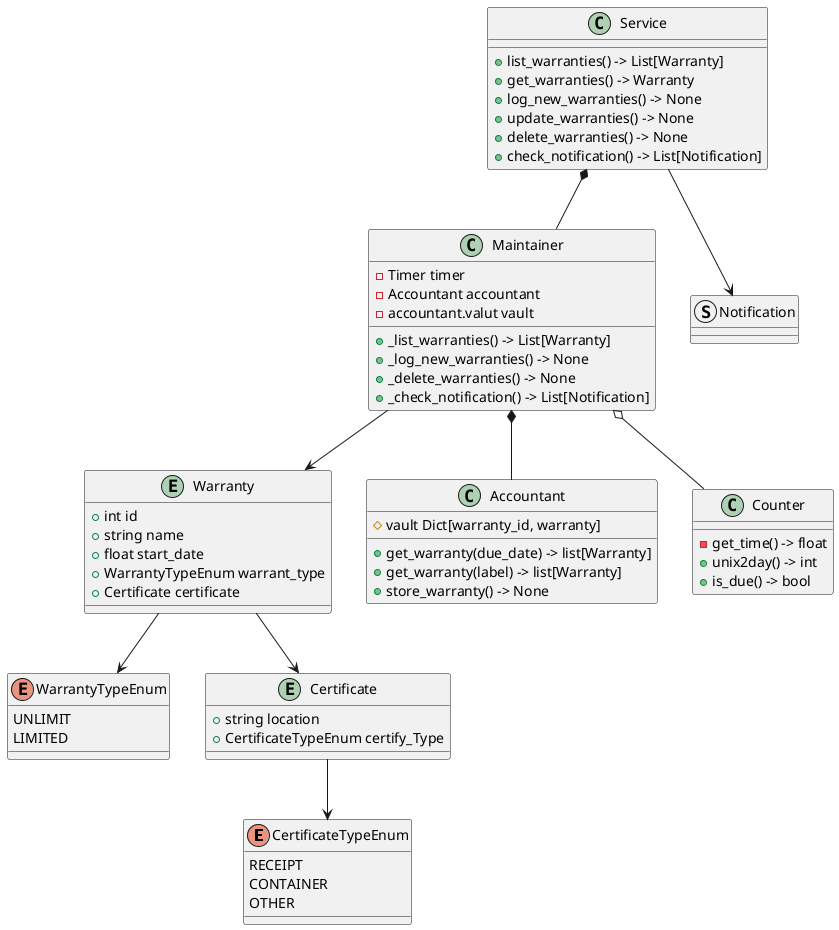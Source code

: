 @startuml warranty_manager
' class testclass{
    '     -private_string: str
    '     +public_string: str
    '     -private_method()
    '     +public_method()
    '
'}
' extension: <|--
' composition *--
' aggregation o--

enum CertificateTypeEnum{
    RECEIPT
    CONTAINER
    OTHER
}

enum WarrantyTypeEnum{
    UNLIMIT
    LIMITED
}

entity Certificate{
    +string location
    +CertificateTypeEnum certify_Type
}

entity Warranty{
    +int id
    +string name
    +float start_date
    +WarrantyTypeEnum warrant_type
    +Certificate certificate
}

class Accountant{
    #vault Dict[warranty_id, warranty]
    +get_warranty(due_date) -> list[Warranty]
    +get_warranty(label) -> list[Warranty]
    +store_warranty() -> None
}

class Counter{
    -get_time() -> float
    +unix2day() -> int
    +is_due() -> bool
}

class Maintainer{
    -Timer timer
    -Accountant accountant
    -accountant.valut vault
    +_list_warranties() -> List[Warranty]
    +_log_new_warranties() -> None
    +_delete_warranties() -> None
    +_check_notification() -> List[Notification]
}

struct Notification{

}

class Service{
    +list_warranties() -> List[Warranty]
    +get_warranties() -> Warranty
    +log_new_warranties() -> None
    +update_warranties() -> None
    +delete_warranties() -> None
    +check_notification() -> List[Notification]
}

Service --> Notification

Certificate --> CertificateTypeEnum
Warranty  --> WarrantyTypeEnum
Warranty --> Certificate
Maintainer --> Warranty

Service *-- Maintainer
Maintainer *-- Accountant
Maintainer o-- Counter

' 1 day =86400 seconds


'layout
@enduml
